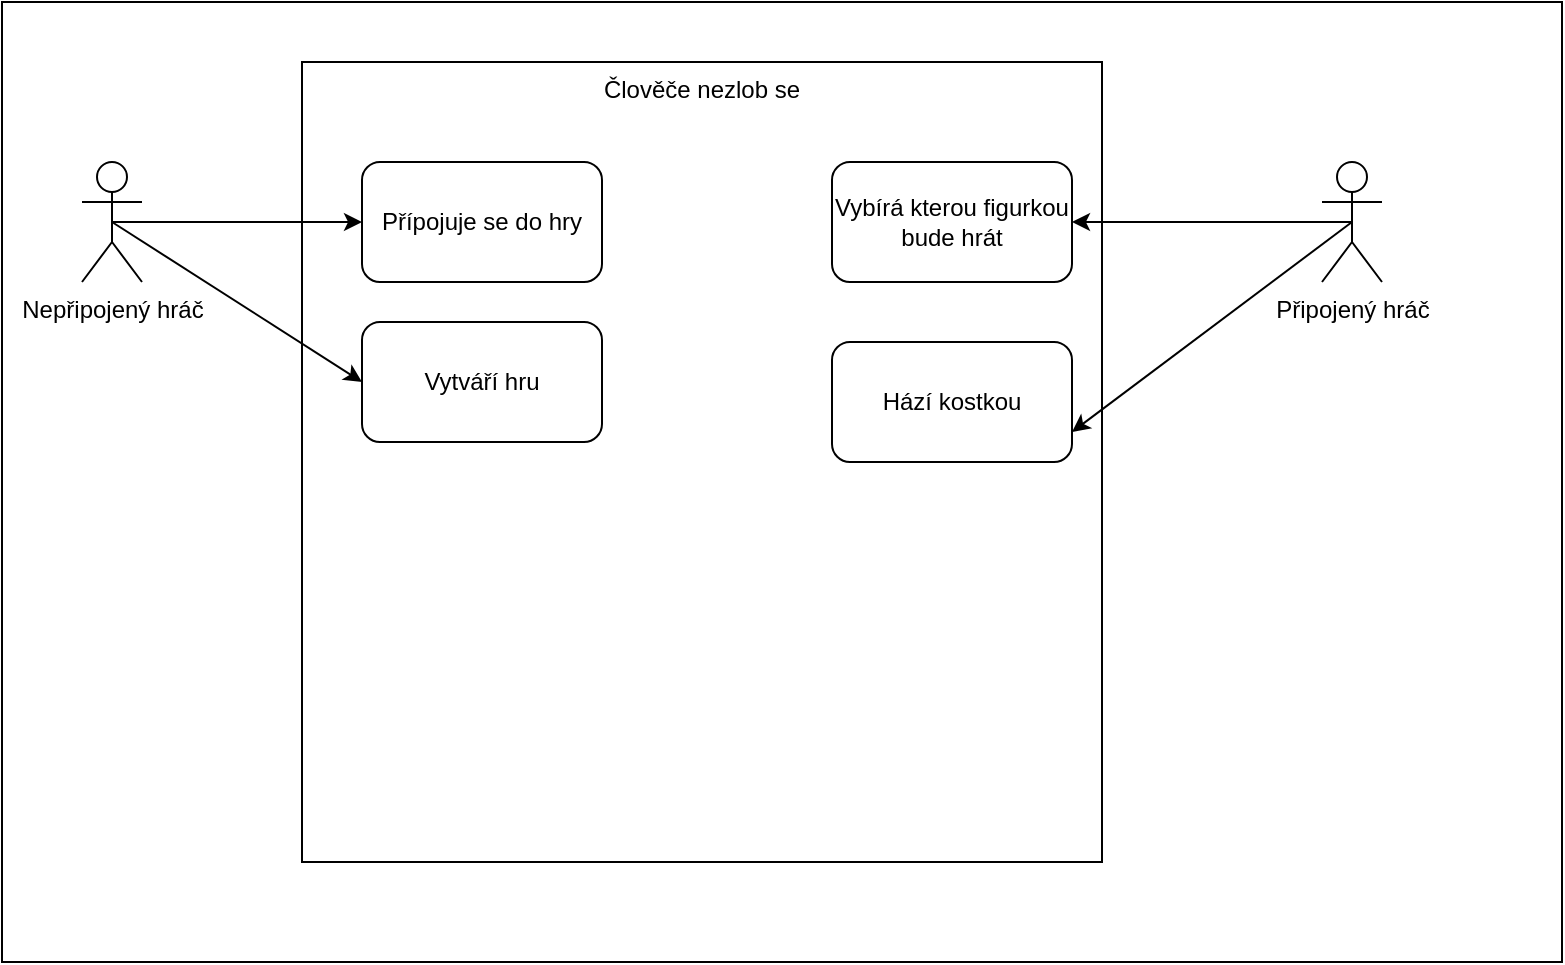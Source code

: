 <mxfile>
    <diagram id="CqWaeKHtFe7PWowIL6DF" name="Page-1">
        <mxGraphModel dx="1148" dy="472" grid="1" gridSize="10" guides="1" tooltips="1" connect="1" arrows="1" fold="1" page="1" pageScale="1" pageWidth="850" pageHeight="1100" background="none" math="0" shadow="0">
            <root>
                <mxCell id="0"/>
                <mxCell id="1" parent="0"/>
                <mxCell id="21" value="" style="rounded=0;whiteSpace=wrap;html=1;fillColor=default;labelBackgroundColor=#FFFFFF;" vertex="1" parent="1">
                    <mxGeometry x="10" y="50" width="780" height="480" as="geometry"/>
                </mxCell>
                <mxCell id="3" value="Člověče nezlob se" style="whiteSpace=wrap;html=1;aspect=fixed;labelPosition=center;verticalLabelPosition=middle;align=center;verticalAlign=top;fillColor=default;" vertex="1" parent="1">
                    <mxGeometry x="160" y="80" width="400" height="400" as="geometry"/>
                </mxCell>
                <mxCell id="15" style="edgeStyle=none;html=1;exitX=0.5;exitY=0.5;exitDx=0;exitDy=0;exitPerimeter=0;" edge="1" parent="1" source="2" target="7">
                    <mxGeometry relative="1" as="geometry"/>
                </mxCell>
                <mxCell id="16" style="edgeStyle=none;html=1;exitX=0.5;exitY=0.5;exitDx=0;exitDy=0;exitPerimeter=0;entryX=0;entryY=0.5;entryDx=0;entryDy=0;" edge="1" parent="1" source="2" target="6">
                    <mxGeometry relative="1" as="geometry"/>
                </mxCell>
                <mxCell id="5" value="Hází kostkou" style="rounded=1;whiteSpace=wrap;html=1;" vertex="1" parent="1">
                    <mxGeometry x="425" y="220" width="120" height="60" as="geometry"/>
                </mxCell>
                <mxCell id="6" value="Vytváří hru" style="rounded=1;whiteSpace=wrap;html=1;" vertex="1" parent="1">
                    <mxGeometry x="190" y="210" width="120" height="60" as="geometry"/>
                </mxCell>
                <mxCell id="2" value="Nepřipojený hráč&lt;br&gt;" style="shape=umlActor;verticalLabelPosition=bottom;verticalAlign=top;html=1;outlineConnect=0;" vertex="1" parent="1">
                    <mxGeometry x="50" y="130" width="30" height="60" as="geometry"/>
                </mxCell>
                <mxCell id="7" value="Přípojuje se do hry" style="rounded=1;whiteSpace=wrap;html=1;" vertex="1" parent="1">
                    <mxGeometry x="190" y="130" width="120" height="60" as="geometry"/>
                </mxCell>
                <mxCell id="8" value="Vybírá kterou figurkou bude hrát" style="rounded=1;whiteSpace=wrap;html=1;" vertex="1" parent="1">
                    <mxGeometry x="425" y="130" width="120" height="60" as="geometry"/>
                </mxCell>
                <mxCell id="14" style="edgeStyle=none;html=1;exitX=0.5;exitY=0.5;exitDx=0;exitDy=0;exitPerimeter=0;entryX=1;entryY=0.75;entryDx=0;entryDy=0;" edge="1" parent="1" source="9" target="5">
                    <mxGeometry relative="1" as="geometry"/>
                </mxCell>
                <mxCell id="17" style="edgeStyle=none;html=1;exitX=0.5;exitY=0.5;exitDx=0;exitDy=0;exitPerimeter=0;" edge="1" parent="1" source="9" target="8">
                    <mxGeometry relative="1" as="geometry"/>
                </mxCell>
                <mxCell id="9" value="Připojený hráč&lt;br&gt;" style="shape=umlActor;verticalLabelPosition=bottom;verticalAlign=top;html=1;outlineConnect=0;" vertex="1" parent="1">
                    <mxGeometry x="670" y="130" width="30" height="60" as="geometry"/>
                </mxCell>
            </root>
        </mxGraphModel>
    </diagram>
</mxfile>